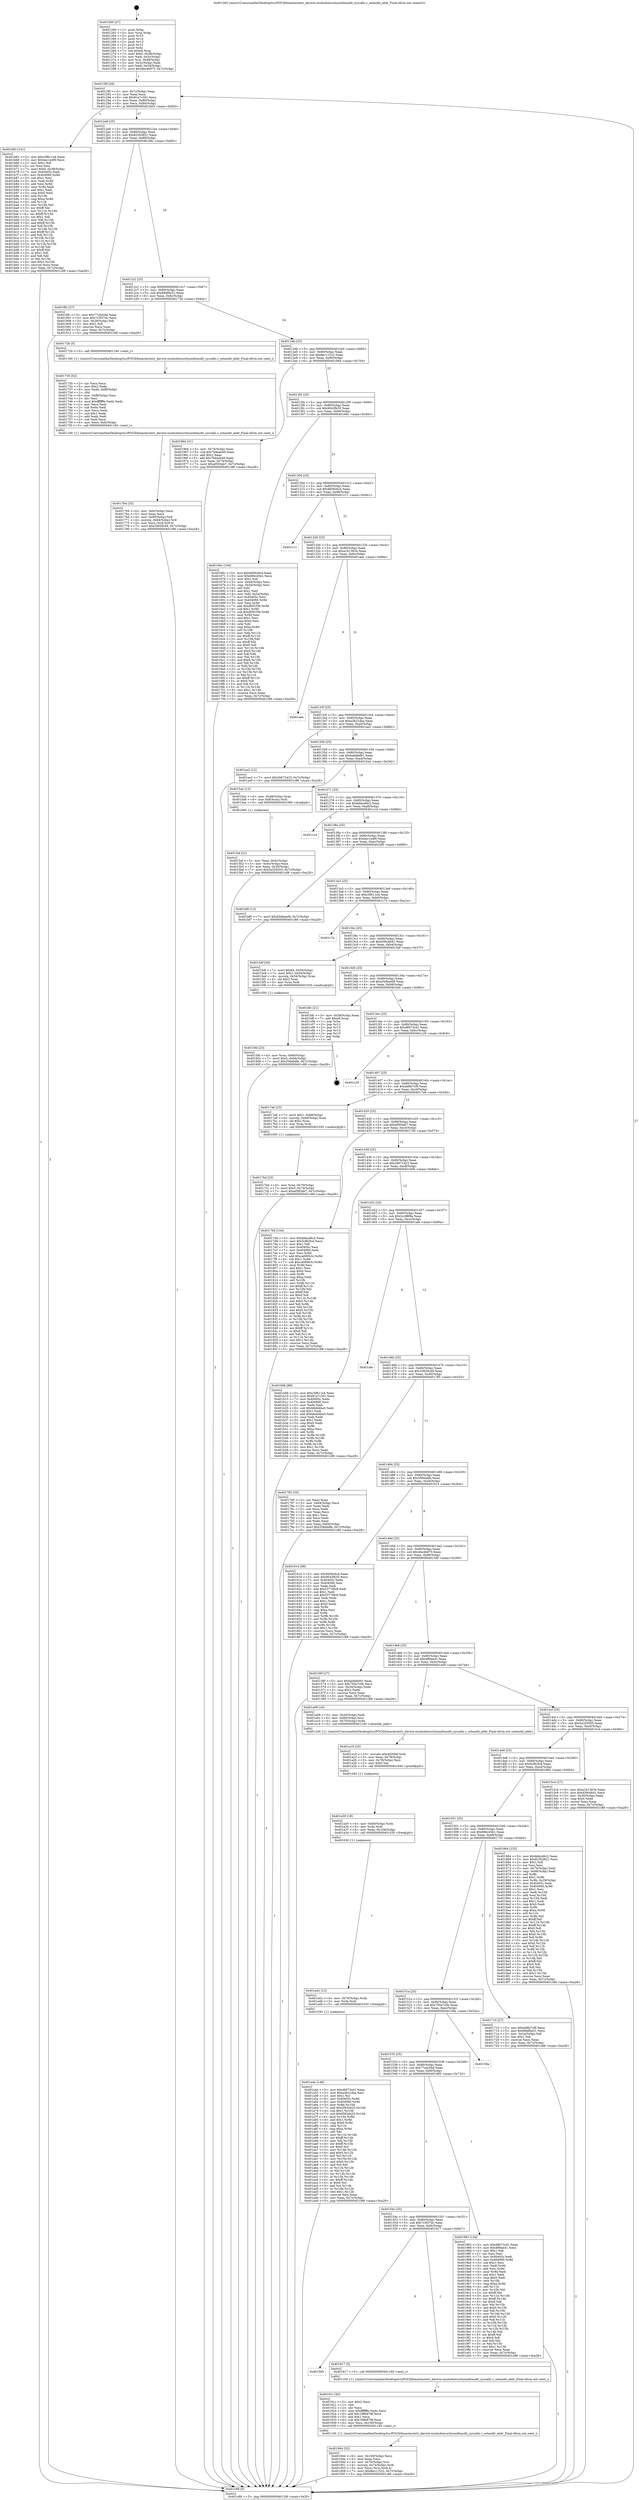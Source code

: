 digraph "0x401260" {
  label = "0x401260 (/mnt/c/Users/mathe/Desktop/tcc/POCII/binaries/extr_darwin-xnubsdsecurityauditaudit_syscalls.c_setaudit_addr_Final-ollvm.out::main(0))"
  labelloc = "t"
  node[shape=record]

  Entry [label="",width=0.3,height=0.3,shape=circle,fillcolor=black,style=filled]
  "0x40128f" [label="{
     0x40128f [26]\l
     | [instrs]\l
     &nbsp;&nbsp;0x40128f \<+3\>: mov -0x7c(%rbp),%eax\l
     &nbsp;&nbsp;0x401292 \<+2\>: mov %eax,%ecx\l
     &nbsp;&nbsp;0x401294 \<+6\>: sub $0x81a7c301,%ecx\l
     &nbsp;&nbsp;0x40129a \<+3\>: mov %eax,-0x80(%rbp)\l
     &nbsp;&nbsp;0x40129d \<+6\>: mov %ecx,-0x84(%rbp)\l
     &nbsp;&nbsp;0x4012a3 \<+6\>: je 0000000000401b63 \<main+0x903\>\l
  }"]
  "0x401b63" [label="{
     0x401b63 [141]\l
     | [instrs]\l
     &nbsp;&nbsp;0x401b63 \<+5\>: mov $0xc5f611e4,%eax\l
     &nbsp;&nbsp;0x401b68 \<+5\>: mov $0xbec1e4f0,%ecx\l
     &nbsp;&nbsp;0x401b6d \<+2\>: mov $0x1,%dl\l
     &nbsp;&nbsp;0x401b6f \<+2\>: xor %esi,%esi\l
     &nbsp;&nbsp;0x401b71 \<+7\>: movl $0x0,-0x38(%rbp)\l
     &nbsp;&nbsp;0x401b78 \<+7\>: mov 0x40405c,%edi\l
     &nbsp;&nbsp;0x401b7f \<+8\>: mov 0x404060,%r8d\l
     &nbsp;&nbsp;0x401b87 \<+3\>: sub $0x1,%esi\l
     &nbsp;&nbsp;0x401b8a \<+3\>: mov %edi,%r9d\l
     &nbsp;&nbsp;0x401b8d \<+3\>: add %esi,%r9d\l
     &nbsp;&nbsp;0x401b90 \<+4\>: imul %r9d,%edi\l
     &nbsp;&nbsp;0x401b94 \<+3\>: and $0x1,%edi\l
     &nbsp;&nbsp;0x401b97 \<+3\>: cmp $0x0,%edi\l
     &nbsp;&nbsp;0x401b9a \<+4\>: sete %r10b\l
     &nbsp;&nbsp;0x401b9e \<+4\>: cmp $0xa,%r8d\l
     &nbsp;&nbsp;0x401ba2 \<+4\>: setl %r11b\l
     &nbsp;&nbsp;0x401ba6 \<+3\>: mov %r10b,%bl\l
     &nbsp;&nbsp;0x401ba9 \<+3\>: xor $0xff,%bl\l
     &nbsp;&nbsp;0x401bac \<+3\>: mov %r11b,%r14b\l
     &nbsp;&nbsp;0x401baf \<+4\>: xor $0xff,%r14b\l
     &nbsp;&nbsp;0x401bb3 \<+3\>: xor $0x1,%dl\l
     &nbsp;&nbsp;0x401bb6 \<+3\>: mov %bl,%r15b\l
     &nbsp;&nbsp;0x401bb9 \<+4\>: and $0xff,%r15b\l
     &nbsp;&nbsp;0x401bbd \<+3\>: and %dl,%r10b\l
     &nbsp;&nbsp;0x401bc0 \<+3\>: mov %r14b,%r12b\l
     &nbsp;&nbsp;0x401bc3 \<+4\>: and $0xff,%r12b\l
     &nbsp;&nbsp;0x401bc7 \<+3\>: and %dl,%r11b\l
     &nbsp;&nbsp;0x401bca \<+3\>: or %r10b,%r15b\l
     &nbsp;&nbsp;0x401bcd \<+3\>: or %r11b,%r12b\l
     &nbsp;&nbsp;0x401bd0 \<+3\>: xor %r12b,%r15b\l
     &nbsp;&nbsp;0x401bd3 \<+3\>: or %r14b,%bl\l
     &nbsp;&nbsp;0x401bd6 \<+3\>: xor $0xff,%bl\l
     &nbsp;&nbsp;0x401bd9 \<+3\>: or $0x1,%dl\l
     &nbsp;&nbsp;0x401bdc \<+2\>: and %dl,%bl\l
     &nbsp;&nbsp;0x401bde \<+3\>: or %bl,%r15b\l
     &nbsp;&nbsp;0x401be1 \<+4\>: test $0x1,%r15b\l
     &nbsp;&nbsp;0x401be5 \<+3\>: cmovne %ecx,%eax\l
     &nbsp;&nbsp;0x401be8 \<+3\>: mov %eax,-0x7c(%rbp)\l
     &nbsp;&nbsp;0x401beb \<+5\>: jmp 0000000000401c88 \<main+0xa28\>\l
  }"]
  "0x4012a9" [label="{
     0x4012a9 [25]\l
     | [instrs]\l
     &nbsp;&nbsp;0x4012a9 \<+5\>: jmp 00000000004012ae \<main+0x4e\>\l
     &nbsp;&nbsp;0x4012ae \<+3\>: mov -0x80(%rbp),%eax\l
     &nbsp;&nbsp;0x4012b1 \<+5\>: sub $0x823b3821,%eax\l
     &nbsp;&nbsp;0x4012b6 \<+6\>: mov %eax,-0x88(%rbp)\l
     &nbsp;&nbsp;0x4012bc \<+6\>: je 00000000004018fc \<main+0x69c\>\l
  }"]
  Exit [label="",width=0.3,height=0.3,shape=circle,fillcolor=black,style=filled,peripheries=2]
  "0x4018fc" [label="{
     0x4018fc [27]\l
     | [instrs]\l
     &nbsp;&nbsp;0x4018fc \<+5\>: mov $0x77cdc04d,%eax\l
     &nbsp;&nbsp;0x401901 \<+5\>: mov $0x7c3f37dc,%ecx\l
     &nbsp;&nbsp;0x401906 \<+3\>: mov -0x29(%rbp),%dl\l
     &nbsp;&nbsp;0x401909 \<+3\>: test $0x1,%dl\l
     &nbsp;&nbsp;0x40190c \<+3\>: cmovne %ecx,%eax\l
     &nbsp;&nbsp;0x40190f \<+3\>: mov %eax,-0x7c(%rbp)\l
     &nbsp;&nbsp;0x401912 \<+5\>: jmp 0000000000401c88 \<main+0xa28\>\l
  }"]
  "0x4012c2" [label="{
     0x4012c2 [25]\l
     | [instrs]\l
     &nbsp;&nbsp;0x4012c2 \<+5\>: jmp 00000000004012c7 \<main+0x67\>\l
     &nbsp;&nbsp;0x4012c7 \<+3\>: mov -0x80(%rbp),%eax\l
     &nbsp;&nbsp;0x4012ca \<+5\>: sub $0x89df0a31,%eax\l
     &nbsp;&nbsp;0x4012cf \<+6\>: mov %eax,-0x8c(%rbp)\l
     &nbsp;&nbsp;0x4012d5 \<+6\>: je 000000000040172b \<main+0x4cb\>\l
  }"]
  "0x401a4e" [label="{
     0x401a4e [148]\l
     | [instrs]\l
     &nbsp;&nbsp;0x401a4e \<+5\>: mov $0xd8073cd1,%eax\l
     &nbsp;&nbsp;0x401a53 \<+5\>: mov $0xa3621dea,%esi\l
     &nbsp;&nbsp;0x401a58 \<+2\>: mov $0x1,%cl\l
     &nbsp;&nbsp;0x401a5a \<+8\>: mov 0x40405c,%r8d\l
     &nbsp;&nbsp;0x401a62 \<+8\>: mov 0x404060,%r9d\l
     &nbsp;&nbsp;0x401a6a \<+3\>: mov %r8d,%r10d\l
     &nbsp;&nbsp;0x401a6d \<+7\>: add $0xf393d425,%r10d\l
     &nbsp;&nbsp;0x401a74 \<+4\>: sub $0x1,%r10d\l
     &nbsp;&nbsp;0x401a78 \<+7\>: sub $0xf393d425,%r10d\l
     &nbsp;&nbsp;0x401a7f \<+4\>: imul %r10d,%r8d\l
     &nbsp;&nbsp;0x401a83 \<+4\>: and $0x1,%r8d\l
     &nbsp;&nbsp;0x401a87 \<+4\>: cmp $0x0,%r8d\l
     &nbsp;&nbsp;0x401a8b \<+4\>: sete %r11b\l
     &nbsp;&nbsp;0x401a8f \<+4\>: cmp $0xa,%r9d\l
     &nbsp;&nbsp;0x401a93 \<+3\>: setl %bl\l
     &nbsp;&nbsp;0x401a96 \<+3\>: mov %r11b,%r14b\l
     &nbsp;&nbsp;0x401a99 \<+4\>: xor $0xff,%r14b\l
     &nbsp;&nbsp;0x401a9d \<+3\>: mov %bl,%r15b\l
     &nbsp;&nbsp;0x401aa0 \<+4\>: xor $0xff,%r15b\l
     &nbsp;&nbsp;0x401aa4 \<+3\>: xor $0x0,%cl\l
     &nbsp;&nbsp;0x401aa7 \<+3\>: mov %r14b,%r12b\l
     &nbsp;&nbsp;0x401aaa \<+4\>: and $0x0,%r12b\l
     &nbsp;&nbsp;0x401aae \<+3\>: and %cl,%r11b\l
     &nbsp;&nbsp;0x401ab1 \<+3\>: mov %r15b,%r13b\l
     &nbsp;&nbsp;0x401ab4 \<+4\>: and $0x0,%r13b\l
     &nbsp;&nbsp;0x401ab8 \<+2\>: and %cl,%bl\l
     &nbsp;&nbsp;0x401aba \<+3\>: or %r11b,%r12b\l
     &nbsp;&nbsp;0x401abd \<+3\>: or %bl,%r13b\l
     &nbsp;&nbsp;0x401ac0 \<+3\>: xor %r13b,%r12b\l
     &nbsp;&nbsp;0x401ac3 \<+3\>: or %r15b,%r14b\l
     &nbsp;&nbsp;0x401ac6 \<+4\>: xor $0xff,%r14b\l
     &nbsp;&nbsp;0x401aca \<+3\>: or $0x0,%cl\l
     &nbsp;&nbsp;0x401acd \<+3\>: and %cl,%r14b\l
     &nbsp;&nbsp;0x401ad0 \<+3\>: or %r14b,%r12b\l
     &nbsp;&nbsp;0x401ad3 \<+4\>: test $0x1,%r12b\l
     &nbsp;&nbsp;0x401ad7 \<+3\>: cmovne %esi,%eax\l
     &nbsp;&nbsp;0x401ada \<+3\>: mov %eax,-0x7c(%rbp)\l
     &nbsp;&nbsp;0x401add \<+5\>: jmp 0000000000401c88 \<main+0xa28\>\l
  }"]
  "0x40172b" [label="{
     0x40172b [5]\l
     | [instrs]\l
     &nbsp;&nbsp;0x40172b \<+5\>: call 0000000000401160 \<next_i\>\l
     | [calls]\l
     &nbsp;&nbsp;0x401160 \{1\} (/mnt/c/Users/mathe/Desktop/tcc/POCII/binaries/extr_darwin-xnubsdsecurityauditaudit_syscalls.c_setaudit_addr_Final-ollvm.out::next_i)\l
  }"]
  "0x4012db" [label="{
     0x4012db [25]\l
     | [instrs]\l
     &nbsp;&nbsp;0x4012db \<+5\>: jmp 00000000004012e0 \<main+0x80\>\l
     &nbsp;&nbsp;0x4012e0 \<+3\>: mov -0x80(%rbp),%eax\l
     &nbsp;&nbsp;0x4012e3 \<+5\>: sub $0x8ec11522,%eax\l
     &nbsp;&nbsp;0x4012e8 \<+6\>: mov %eax,-0x90(%rbp)\l
     &nbsp;&nbsp;0x4012ee \<+6\>: je 0000000000401964 \<main+0x704\>\l
  }"]
  "0x401a42" [label="{
     0x401a42 [12]\l
     | [instrs]\l
     &nbsp;&nbsp;0x401a42 \<+4\>: mov -0x70(%rbp),%rdx\l
     &nbsp;&nbsp;0x401a46 \<+3\>: mov %rdx,%rdi\l
     &nbsp;&nbsp;0x401a49 \<+5\>: call 0000000000401030 \<free@plt\>\l
     | [calls]\l
     &nbsp;&nbsp;0x401030 \{1\} (unknown)\l
  }"]
  "0x401964" [label="{
     0x401964 [31]\l
     | [instrs]\l
     &nbsp;&nbsp;0x401964 \<+3\>: mov -0x74(%rbp),%eax\l
     &nbsp;&nbsp;0x401967 \<+5\>: sub $0x7b4eab49,%eax\l
     &nbsp;&nbsp;0x40196c \<+3\>: add $0x1,%eax\l
     &nbsp;&nbsp;0x40196f \<+5\>: add $0x7b4eab49,%eax\l
     &nbsp;&nbsp;0x401974 \<+3\>: mov %eax,-0x74(%rbp)\l
     &nbsp;&nbsp;0x401977 \<+7\>: movl $0xef593ab7,-0x7c(%rbp)\l
     &nbsp;&nbsp;0x40197e \<+5\>: jmp 0000000000401c88 \<main+0xa28\>\l
  }"]
  "0x4012f4" [label="{
     0x4012f4 [25]\l
     | [instrs]\l
     &nbsp;&nbsp;0x4012f4 \<+5\>: jmp 00000000004012f9 \<main+0x99\>\l
     &nbsp;&nbsp;0x4012f9 \<+3\>: mov -0x80(%rbp),%eax\l
     &nbsp;&nbsp;0x4012fc \<+5\>: sub $0x9043fb35,%eax\l
     &nbsp;&nbsp;0x401301 \<+6\>: mov %eax,-0x94(%rbp)\l
     &nbsp;&nbsp;0x401307 \<+6\>: je 000000000040166c \<main+0x40c\>\l
  }"]
  "0x401a30" [label="{
     0x401a30 [18]\l
     | [instrs]\l
     &nbsp;&nbsp;0x401a30 \<+4\>: mov -0x60(%rbp),%rdx\l
     &nbsp;&nbsp;0x401a34 \<+3\>: mov %rdx,%rdi\l
     &nbsp;&nbsp;0x401a37 \<+6\>: mov %eax,-0x104(%rbp)\l
     &nbsp;&nbsp;0x401a3d \<+5\>: call 0000000000401030 \<free@plt\>\l
     | [calls]\l
     &nbsp;&nbsp;0x401030 \{1\} (unknown)\l
  }"]
  "0x40166c" [label="{
     0x40166c [164]\l
     | [instrs]\l
     &nbsp;&nbsp;0x40166c \<+5\>: mov $0x9d56c6c4,%eax\l
     &nbsp;&nbsp;0x401671 \<+5\>: mov $0x666c45b1,%ecx\l
     &nbsp;&nbsp;0x401676 \<+2\>: mov $0x1,%dl\l
     &nbsp;&nbsp;0x401678 \<+3\>: mov -0x64(%rbp),%esi\l
     &nbsp;&nbsp;0x40167b \<+3\>: cmp -0x54(%rbp),%esi\l
     &nbsp;&nbsp;0x40167e \<+4\>: setl %dil\l
     &nbsp;&nbsp;0x401682 \<+4\>: and $0x1,%dil\l
     &nbsp;&nbsp;0x401686 \<+4\>: mov %dil,-0x2a(%rbp)\l
     &nbsp;&nbsp;0x40168a \<+7\>: mov 0x40405c,%esi\l
     &nbsp;&nbsp;0x401691 \<+8\>: mov 0x404060,%r8d\l
     &nbsp;&nbsp;0x401699 \<+3\>: mov %esi,%r9d\l
     &nbsp;&nbsp;0x40169c \<+7\>: add $0xdf3f1f3b,%r9d\l
     &nbsp;&nbsp;0x4016a3 \<+4\>: sub $0x1,%r9d\l
     &nbsp;&nbsp;0x4016a7 \<+7\>: sub $0xdf3f1f3b,%r9d\l
     &nbsp;&nbsp;0x4016ae \<+4\>: imul %r9d,%esi\l
     &nbsp;&nbsp;0x4016b2 \<+3\>: and $0x1,%esi\l
     &nbsp;&nbsp;0x4016b5 \<+3\>: cmp $0x0,%esi\l
     &nbsp;&nbsp;0x4016b8 \<+4\>: sete %dil\l
     &nbsp;&nbsp;0x4016bc \<+4\>: cmp $0xa,%r8d\l
     &nbsp;&nbsp;0x4016c0 \<+4\>: setl %r10b\l
     &nbsp;&nbsp;0x4016c4 \<+3\>: mov %dil,%r11b\l
     &nbsp;&nbsp;0x4016c7 \<+4\>: xor $0xff,%r11b\l
     &nbsp;&nbsp;0x4016cb \<+3\>: mov %r10b,%bl\l
     &nbsp;&nbsp;0x4016ce \<+3\>: xor $0xff,%bl\l
     &nbsp;&nbsp;0x4016d1 \<+3\>: xor $0x0,%dl\l
     &nbsp;&nbsp;0x4016d4 \<+3\>: mov %r11b,%r14b\l
     &nbsp;&nbsp;0x4016d7 \<+4\>: and $0x0,%r14b\l
     &nbsp;&nbsp;0x4016db \<+3\>: and %dl,%dil\l
     &nbsp;&nbsp;0x4016de \<+3\>: mov %bl,%r15b\l
     &nbsp;&nbsp;0x4016e1 \<+4\>: and $0x0,%r15b\l
     &nbsp;&nbsp;0x4016e5 \<+3\>: and %dl,%r10b\l
     &nbsp;&nbsp;0x4016e8 \<+3\>: or %dil,%r14b\l
     &nbsp;&nbsp;0x4016eb \<+3\>: or %r10b,%r15b\l
     &nbsp;&nbsp;0x4016ee \<+3\>: xor %r15b,%r14b\l
     &nbsp;&nbsp;0x4016f1 \<+3\>: or %bl,%r11b\l
     &nbsp;&nbsp;0x4016f4 \<+4\>: xor $0xff,%r11b\l
     &nbsp;&nbsp;0x4016f8 \<+3\>: or $0x0,%dl\l
     &nbsp;&nbsp;0x4016fb \<+3\>: and %dl,%r11b\l
     &nbsp;&nbsp;0x4016fe \<+3\>: or %r11b,%r14b\l
     &nbsp;&nbsp;0x401701 \<+4\>: test $0x1,%r14b\l
     &nbsp;&nbsp;0x401705 \<+3\>: cmovne %ecx,%eax\l
     &nbsp;&nbsp;0x401708 \<+3\>: mov %eax,-0x7c(%rbp)\l
     &nbsp;&nbsp;0x40170b \<+5\>: jmp 0000000000401c88 \<main+0xa28\>\l
  }"]
  "0x40130d" [label="{
     0x40130d [25]\l
     | [instrs]\l
     &nbsp;&nbsp;0x40130d \<+5\>: jmp 0000000000401312 \<main+0xb2\>\l
     &nbsp;&nbsp;0x401312 \<+3\>: mov -0x80(%rbp),%eax\l
     &nbsp;&nbsp;0x401315 \<+5\>: sub $0x9d56c6c4,%eax\l
     &nbsp;&nbsp;0x40131a \<+6\>: mov %eax,-0x98(%rbp)\l
     &nbsp;&nbsp;0x401320 \<+6\>: je 0000000000401c11 \<main+0x9b1\>\l
  }"]
  "0x401a19" [label="{
     0x401a19 [23]\l
     | [instrs]\l
     &nbsp;&nbsp;0x401a19 \<+10\>: movabs $0x4020b6,%rdi\l
     &nbsp;&nbsp;0x401a23 \<+3\>: mov %eax,-0x78(%rbp)\l
     &nbsp;&nbsp;0x401a26 \<+3\>: mov -0x78(%rbp),%esi\l
     &nbsp;&nbsp;0x401a29 \<+2\>: mov $0x0,%al\l
     &nbsp;&nbsp;0x401a2b \<+5\>: call 0000000000401040 \<printf@plt\>\l
     | [calls]\l
     &nbsp;&nbsp;0x401040 \{1\} (unknown)\l
  }"]
  "0x401c11" [label="{
     0x401c11\l
  }", style=dashed]
  "0x401326" [label="{
     0x401326 [25]\l
     | [instrs]\l
     &nbsp;&nbsp;0x401326 \<+5\>: jmp 000000000040132b \<main+0xcb\>\l
     &nbsp;&nbsp;0x40132b \<+3\>: mov -0x80(%rbp),%eax\l
     &nbsp;&nbsp;0x40132e \<+5\>: sub $0xa1b13634,%eax\l
     &nbsp;&nbsp;0x401333 \<+6\>: mov %eax,-0x9c(%rbp)\l
     &nbsp;&nbsp;0x401339 \<+6\>: je 0000000000401aee \<main+0x88e\>\l
  }"]
  "0x401944" [label="{
     0x401944 [32]\l
     | [instrs]\l
     &nbsp;&nbsp;0x401944 \<+6\>: mov -0x100(%rbp),%ecx\l
     &nbsp;&nbsp;0x40194a \<+3\>: imul %eax,%ecx\l
     &nbsp;&nbsp;0x40194d \<+4\>: mov -0x70(%rbp),%rsi\l
     &nbsp;&nbsp;0x401951 \<+4\>: movslq -0x74(%rbp),%rdi\l
     &nbsp;&nbsp;0x401955 \<+3\>: mov %ecx,(%rsi,%rdi,4)\l
     &nbsp;&nbsp;0x401958 \<+7\>: movl $0x8ec11522,-0x7c(%rbp)\l
     &nbsp;&nbsp;0x40195f \<+5\>: jmp 0000000000401c88 \<main+0xa28\>\l
  }"]
  "0x401aee" [label="{
     0x401aee\l
  }", style=dashed]
  "0x40133f" [label="{
     0x40133f [25]\l
     | [instrs]\l
     &nbsp;&nbsp;0x40133f \<+5\>: jmp 0000000000401344 \<main+0xe4\>\l
     &nbsp;&nbsp;0x401344 \<+3\>: mov -0x80(%rbp),%eax\l
     &nbsp;&nbsp;0x401347 \<+5\>: sub $0xa3621dea,%eax\l
     &nbsp;&nbsp;0x40134c \<+6\>: mov %eax,-0xa0(%rbp)\l
     &nbsp;&nbsp;0x401352 \<+6\>: je 0000000000401ae2 \<main+0x882\>\l
  }"]
  "0x40191c" [label="{
     0x40191c [40]\l
     | [instrs]\l
     &nbsp;&nbsp;0x40191c \<+5\>: mov $0x2,%ecx\l
     &nbsp;&nbsp;0x401921 \<+1\>: cltd\l
     &nbsp;&nbsp;0x401922 \<+2\>: idiv %ecx\l
     &nbsp;&nbsp;0x401924 \<+6\>: imul $0xfffffffe,%edx,%ecx\l
     &nbsp;&nbsp;0x40192a \<+6\>: add $0x198b878f,%ecx\l
     &nbsp;&nbsp;0x401930 \<+3\>: add $0x1,%ecx\l
     &nbsp;&nbsp;0x401933 \<+6\>: sub $0x198b878f,%ecx\l
     &nbsp;&nbsp;0x401939 \<+6\>: mov %ecx,-0x100(%rbp)\l
     &nbsp;&nbsp;0x40193f \<+5\>: call 0000000000401160 \<next_i\>\l
     | [calls]\l
     &nbsp;&nbsp;0x401160 \{1\} (/mnt/c/Users/mathe/Desktop/tcc/POCII/binaries/extr_darwin-xnubsdsecurityauditaudit_syscalls.c_setaudit_addr_Final-ollvm.out::next_i)\l
  }"]
  "0x401ae2" [label="{
     0x401ae2 [12]\l
     | [instrs]\l
     &nbsp;&nbsp;0x401ae2 \<+7\>: movl $0x26672423,-0x7c(%rbp)\l
     &nbsp;&nbsp;0x401ae9 \<+5\>: jmp 0000000000401c88 \<main+0xa28\>\l
  }"]
  "0x401358" [label="{
     0x401358 [25]\l
     | [instrs]\l
     &nbsp;&nbsp;0x401358 \<+5\>: jmp 000000000040135d \<main+0xfd\>\l
     &nbsp;&nbsp;0x40135d \<+3\>: mov -0x80(%rbp),%eax\l
     &nbsp;&nbsp;0x401360 \<+5\>: sub $0xba9a6d91,%eax\l
     &nbsp;&nbsp;0x401365 \<+6\>: mov %eax,-0xa4(%rbp)\l
     &nbsp;&nbsp;0x40136b \<+6\>: je 00000000004015a2 \<main+0x342\>\l
  }"]
  "0x401565" [label="{
     0x401565\l
  }", style=dashed]
  "0x4015a2" [label="{
     0x4015a2 [13]\l
     | [instrs]\l
     &nbsp;&nbsp;0x4015a2 \<+4\>: mov -0x48(%rbp),%rax\l
     &nbsp;&nbsp;0x4015a6 \<+4\>: mov 0x8(%rax),%rdi\l
     &nbsp;&nbsp;0x4015aa \<+5\>: call 0000000000401060 \<atoi@plt\>\l
     | [calls]\l
     &nbsp;&nbsp;0x401060 \{1\} (unknown)\l
  }"]
  "0x401371" [label="{
     0x401371 [25]\l
     | [instrs]\l
     &nbsp;&nbsp;0x401371 \<+5\>: jmp 0000000000401376 \<main+0x116\>\l
     &nbsp;&nbsp;0x401376 \<+3\>: mov -0x80(%rbp),%eax\l
     &nbsp;&nbsp;0x401379 \<+5\>: sub $0xbbbcd6c2,%eax\l
     &nbsp;&nbsp;0x40137e \<+6\>: mov %eax,-0xa8(%rbp)\l
     &nbsp;&nbsp;0x401384 \<+6\>: je 0000000000401c1d \<main+0x9bd\>\l
  }"]
  "0x401917" [label="{
     0x401917 [5]\l
     | [instrs]\l
     &nbsp;&nbsp;0x401917 \<+5\>: call 0000000000401160 \<next_i\>\l
     | [calls]\l
     &nbsp;&nbsp;0x401160 \{1\} (/mnt/c/Users/mathe/Desktop/tcc/POCII/binaries/extr_darwin-xnubsdsecurityauditaudit_syscalls.c_setaudit_addr_Final-ollvm.out::next_i)\l
  }"]
  "0x401c1d" [label="{
     0x401c1d\l
  }", style=dashed]
  "0x40138a" [label="{
     0x40138a [25]\l
     | [instrs]\l
     &nbsp;&nbsp;0x40138a \<+5\>: jmp 000000000040138f \<main+0x12f\>\l
     &nbsp;&nbsp;0x40138f \<+3\>: mov -0x80(%rbp),%eax\l
     &nbsp;&nbsp;0x401392 \<+5\>: sub $0xbec1e4f0,%eax\l
     &nbsp;&nbsp;0x401397 \<+6\>: mov %eax,-0xac(%rbp)\l
     &nbsp;&nbsp;0x40139d \<+6\>: je 0000000000401bf0 \<main+0x990\>\l
  }"]
  "0x40154c" [label="{
     0x40154c [25]\l
     | [instrs]\l
     &nbsp;&nbsp;0x40154c \<+5\>: jmp 0000000000401551 \<main+0x2f1\>\l
     &nbsp;&nbsp;0x401551 \<+3\>: mov -0x80(%rbp),%eax\l
     &nbsp;&nbsp;0x401554 \<+5\>: sub $0x7c3f37dc,%eax\l
     &nbsp;&nbsp;0x401559 \<+6\>: mov %eax,-0xf4(%rbp)\l
     &nbsp;&nbsp;0x40155f \<+6\>: je 0000000000401917 \<main+0x6b7\>\l
  }"]
  "0x401bf0" [label="{
     0x401bf0 [12]\l
     | [instrs]\l
     &nbsp;&nbsp;0x401bf0 \<+7\>: movl $0xd3dbaed9,-0x7c(%rbp)\l
     &nbsp;&nbsp;0x401bf7 \<+5\>: jmp 0000000000401c88 \<main+0xa28\>\l
  }"]
  "0x4013a3" [label="{
     0x4013a3 [25]\l
     | [instrs]\l
     &nbsp;&nbsp;0x4013a3 \<+5\>: jmp 00000000004013a8 \<main+0x148\>\l
     &nbsp;&nbsp;0x4013a8 \<+3\>: mov -0x80(%rbp),%eax\l
     &nbsp;&nbsp;0x4013ab \<+5\>: sub $0xc5f611e4,%eax\l
     &nbsp;&nbsp;0x4013b0 \<+6\>: mov %eax,-0xb0(%rbp)\l
     &nbsp;&nbsp;0x4013b6 \<+6\>: je 0000000000401c7a \<main+0xa1a\>\l
  }"]
  "0x401983" [label="{
     0x401983 [134]\l
     | [instrs]\l
     &nbsp;&nbsp;0x401983 \<+5\>: mov $0xd8073cd1,%eax\l
     &nbsp;&nbsp;0x401988 \<+5\>: mov $0x4f6fae41,%ecx\l
     &nbsp;&nbsp;0x40198d \<+2\>: mov $0x1,%dl\l
     &nbsp;&nbsp;0x40198f \<+2\>: xor %esi,%esi\l
     &nbsp;&nbsp;0x401991 \<+7\>: mov 0x40405c,%edi\l
     &nbsp;&nbsp;0x401998 \<+8\>: mov 0x404060,%r8d\l
     &nbsp;&nbsp;0x4019a0 \<+3\>: sub $0x1,%esi\l
     &nbsp;&nbsp;0x4019a3 \<+3\>: mov %edi,%r9d\l
     &nbsp;&nbsp;0x4019a6 \<+3\>: add %esi,%r9d\l
     &nbsp;&nbsp;0x4019a9 \<+4\>: imul %r9d,%edi\l
     &nbsp;&nbsp;0x4019ad \<+3\>: and $0x1,%edi\l
     &nbsp;&nbsp;0x4019b0 \<+3\>: cmp $0x0,%edi\l
     &nbsp;&nbsp;0x4019b3 \<+4\>: sete %r10b\l
     &nbsp;&nbsp;0x4019b7 \<+4\>: cmp $0xa,%r8d\l
     &nbsp;&nbsp;0x4019bb \<+4\>: setl %r11b\l
     &nbsp;&nbsp;0x4019bf \<+3\>: mov %r10b,%bl\l
     &nbsp;&nbsp;0x4019c2 \<+3\>: xor $0xff,%bl\l
     &nbsp;&nbsp;0x4019c5 \<+3\>: mov %r11b,%r14b\l
     &nbsp;&nbsp;0x4019c8 \<+4\>: xor $0xff,%r14b\l
     &nbsp;&nbsp;0x4019cc \<+3\>: xor $0x0,%dl\l
     &nbsp;&nbsp;0x4019cf \<+3\>: mov %bl,%r15b\l
     &nbsp;&nbsp;0x4019d2 \<+4\>: and $0x0,%r15b\l
     &nbsp;&nbsp;0x4019d6 \<+3\>: and %dl,%r10b\l
     &nbsp;&nbsp;0x4019d9 \<+3\>: mov %r14b,%r12b\l
     &nbsp;&nbsp;0x4019dc \<+4\>: and $0x0,%r12b\l
     &nbsp;&nbsp;0x4019e0 \<+3\>: and %dl,%r11b\l
     &nbsp;&nbsp;0x4019e3 \<+3\>: or %r10b,%r15b\l
     &nbsp;&nbsp;0x4019e6 \<+3\>: or %r11b,%r12b\l
     &nbsp;&nbsp;0x4019e9 \<+3\>: xor %r12b,%r15b\l
     &nbsp;&nbsp;0x4019ec \<+3\>: or %r14b,%bl\l
     &nbsp;&nbsp;0x4019ef \<+3\>: xor $0xff,%bl\l
     &nbsp;&nbsp;0x4019f2 \<+3\>: or $0x0,%dl\l
     &nbsp;&nbsp;0x4019f5 \<+2\>: and %dl,%bl\l
     &nbsp;&nbsp;0x4019f7 \<+3\>: or %bl,%r15b\l
     &nbsp;&nbsp;0x4019fa \<+4\>: test $0x1,%r15b\l
     &nbsp;&nbsp;0x4019fe \<+3\>: cmovne %ecx,%eax\l
     &nbsp;&nbsp;0x401a01 \<+3\>: mov %eax,-0x7c(%rbp)\l
     &nbsp;&nbsp;0x401a04 \<+5\>: jmp 0000000000401c88 \<main+0xa28\>\l
  }"]
  "0x401c7a" [label="{
     0x401c7a\l
  }", style=dashed]
  "0x4013bc" [label="{
     0x4013bc [25]\l
     | [instrs]\l
     &nbsp;&nbsp;0x4013bc \<+5\>: jmp 00000000004013c1 \<main+0x161\>\l
     &nbsp;&nbsp;0x4013c1 \<+3\>: mov -0x80(%rbp),%eax\l
     &nbsp;&nbsp;0x4013c4 \<+5\>: sub $0xd39cbb41,%eax\l
     &nbsp;&nbsp;0x4013c9 \<+6\>: mov %eax,-0xb4(%rbp)\l
     &nbsp;&nbsp;0x4013cf \<+6\>: je 00000000004015df \<main+0x37f\>\l
  }"]
  "0x401533" [label="{
     0x401533 [25]\l
     | [instrs]\l
     &nbsp;&nbsp;0x401533 \<+5\>: jmp 0000000000401538 \<main+0x2d8\>\l
     &nbsp;&nbsp;0x401538 \<+3\>: mov -0x80(%rbp),%eax\l
     &nbsp;&nbsp;0x40153b \<+5\>: sub $0x77cdc04d,%eax\l
     &nbsp;&nbsp;0x401540 \<+6\>: mov %eax,-0xf0(%rbp)\l
     &nbsp;&nbsp;0x401546 \<+6\>: je 0000000000401983 \<main+0x723\>\l
  }"]
  "0x4015df" [label="{
     0x4015df [30]\l
     | [instrs]\l
     &nbsp;&nbsp;0x4015df \<+7\>: movl $0x64,-0x50(%rbp)\l
     &nbsp;&nbsp;0x4015e6 \<+7\>: movl $0x1,-0x54(%rbp)\l
     &nbsp;&nbsp;0x4015ed \<+4\>: movslq -0x54(%rbp),%rax\l
     &nbsp;&nbsp;0x4015f1 \<+4\>: shl $0x2,%rax\l
     &nbsp;&nbsp;0x4015f5 \<+3\>: mov %rax,%rdi\l
     &nbsp;&nbsp;0x4015f8 \<+5\>: call 0000000000401050 \<malloc@plt\>\l
     | [calls]\l
     &nbsp;&nbsp;0x401050 \{1\} (unknown)\l
  }"]
  "0x4013d5" [label="{
     0x4013d5 [25]\l
     | [instrs]\l
     &nbsp;&nbsp;0x4013d5 \<+5\>: jmp 00000000004013da \<main+0x17a\>\l
     &nbsp;&nbsp;0x4013da \<+3\>: mov -0x80(%rbp),%eax\l
     &nbsp;&nbsp;0x4013dd \<+5\>: sub $0xd3dbaed9,%eax\l
     &nbsp;&nbsp;0x4013e2 \<+6\>: mov %eax,-0xb8(%rbp)\l
     &nbsp;&nbsp;0x4013e8 \<+6\>: je 0000000000401bfc \<main+0x99c\>\l
  }"]
  "0x40158a" [label="{
     0x40158a\l
  }", style=dashed]
  "0x401bfc" [label="{
     0x401bfc [21]\l
     | [instrs]\l
     &nbsp;&nbsp;0x401bfc \<+3\>: mov -0x38(%rbp),%eax\l
     &nbsp;&nbsp;0x401bff \<+7\>: add $0xe8,%rsp\l
     &nbsp;&nbsp;0x401c06 \<+1\>: pop %rbx\l
     &nbsp;&nbsp;0x401c07 \<+2\>: pop %r12\l
     &nbsp;&nbsp;0x401c09 \<+2\>: pop %r13\l
     &nbsp;&nbsp;0x401c0b \<+2\>: pop %r14\l
     &nbsp;&nbsp;0x401c0d \<+2\>: pop %r15\l
     &nbsp;&nbsp;0x401c0f \<+1\>: pop %rbp\l
     &nbsp;&nbsp;0x401c10 \<+1\>: ret\l
  }"]
  "0x4013ee" [label="{
     0x4013ee [25]\l
     | [instrs]\l
     &nbsp;&nbsp;0x4013ee \<+5\>: jmp 00000000004013f3 \<main+0x193\>\l
     &nbsp;&nbsp;0x4013f3 \<+3\>: mov -0x80(%rbp),%eax\l
     &nbsp;&nbsp;0x4013f6 \<+5\>: sub $0xd8073cd1,%eax\l
     &nbsp;&nbsp;0x4013fb \<+6\>: mov %eax,-0xbc(%rbp)\l
     &nbsp;&nbsp;0x401401 \<+6\>: je 0000000000401c29 \<main+0x9c9\>\l
  }"]
  "0x4017bd" [label="{
     0x4017bd [23]\l
     | [instrs]\l
     &nbsp;&nbsp;0x4017bd \<+4\>: mov %rax,-0x70(%rbp)\l
     &nbsp;&nbsp;0x4017c1 \<+7\>: movl $0x0,-0x74(%rbp)\l
     &nbsp;&nbsp;0x4017c8 \<+7\>: movl $0xef593ab7,-0x7c(%rbp)\l
     &nbsp;&nbsp;0x4017cf \<+5\>: jmp 0000000000401c88 \<main+0xa28\>\l
  }"]
  "0x401c29" [label="{
     0x401c29\l
  }", style=dashed]
  "0x401407" [label="{
     0x401407 [25]\l
     | [instrs]\l
     &nbsp;&nbsp;0x401407 \<+5\>: jmp 000000000040140c \<main+0x1ac\>\l
     &nbsp;&nbsp;0x40140c \<+3\>: mov -0x80(%rbp),%eax\l
     &nbsp;&nbsp;0x40140f \<+5\>: sub $0xdd8b7cf9,%eax\l
     &nbsp;&nbsp;0x401414 \<+6\>: mov %eax,-0xc0(%rbp)\l
     &nbsp;&nbsp;0x40141a \<+6\>: je 00000000004017a6 \<main+0x546\>\l
  }"]
  "0x401764" [label="{
     0x401764 [33]\l
     | [instrs]\l
     &nbsp;&nbsp;0x401764 \<+6\>: mov -0xfc(%rbp),%ecx\l
     &nbsp;&nbsp;0x40176a \<+3\>: imul %eax,%ecx\l
     &nbsp;&nbsp;0x40176d \<+4\>: mov -0x60(%rbp),%r8\l
     &nbsp;&nbsp;0x401771 \<+4\>: movslq -0x64(%rbp),%r9\l
     &nbsp;&nbsp;0x401775 \<+4\>: mov %ecx,(%r8,%r9,4)\l
     &nbsp;&nbsp;0x401779 \<+7\>: movl $0x33839c49,-0x7c(%rbp)\l
     &nbsp;&nbsp;0x401780 \<+5\>: jmp 0000000000401c88 \<main+0xa28\>\l
  }"]
  "0x4017a6" [label="{
     0x4017a6 [23]\l
     | [instrs]\l
     &nbsp;&nbsp;0x4017a6 \<+7\>: movl $0x1,-0x68(%rbp)\l
     &nbsp;&nbsp;0x4017ad \<+4\>: movslq -0x68(%rbp),%rax\l
     &nbsp;&nbsp;0x4017b1 \<+4\>: shl $0x2,%rax\l
     &nbsp;&nbsp;0x4017b5 \<+3\>: mov %rax,%rdi\l
     &nbsp;&nbsp;0x4017b8 \<+5\>: call 0000000000401050 \<malloc@plt\>\l
     | [calls]\l
     &nbsp;&nbsp;0x401050 \{1\} (unknown)\l
  }"]
  "0x401420" [label="{
     0x401420 [25]\l
     | [instrs]\l
     &nbsp;&nbsp;0x401420 \<+5\>: jmp 0000000000401425 \<main+0x1c5\>\l
     &nbsp;&nbsp;0x401425 \<+3\>: mov -0x80(%rbp),%eax\l
     &nbsp;&nbsp;0x401428 \<+5\>: sub $0xef593ab7,%eax\l
     &nbsp;&nbsp;0x40142d \<+6\>: mov %eax,-0xc4(%rbp)\l
     &nbsp;&nbsp;0x401433 \<+6\>: je 00000000004017d4 \<main+0x574\>\l
  }"]
  "0x401730" [label="{
     0x401730 [52]\l
     | [instrs]\l
     &nbsp;&nbsp;0x401730 \<+2\>: xor %ecx,%ecx\l
     &nbsp;&nbsp;0x401732 \<+5\>: mov $0x2,%edx\l
     &nbsp;&nbsp;0x401737 \<+6\>: mov %edx,-0xf8(%rbp)\l
     &nbsp;&nbsp;0x40173d \<+1\>: cltd\l
     &nbsp;&nbsp;0x40173e \<+6\>: mov -0xf8(%rbp),%esi\l
     &nbsp;&nbsp;0x401744 \<+2\>: idiv %esi\l
     &nbsp;&nbsp;0x401746 \<+6\>: imul $0xfffffffe,%edx,%edx\l
     &nbsp;&nbsp;0x40174c \<+2\>: mov %ecx,%edi\l
     &nbsp;&nbsp;0x40174e \<+2\>: sub %edx,%edi\l
     &nbsp;&nbsp;0x401750 \<+2\>: mov %ecx,%edx\l
     &nbsp;&nbsp;0x401752 \<+3\>: sub $0x1,%edx\l
     &nbsp;&nbsp;0x401755 \<+2\>: add %edx,%edi\l
     &nbsp;&nbsp;0x401757 \<+2\>: sub %edi,%ecx\l
     &nbsp;&nbsp;0x401759 \<+6\>: mov %ecx,-0xfc(%rbp)\l
     &nbsp;&nbsp;0x40175f \<+5\>: call 0000000000401160 \<next_i\>\l
     | [calls]\l
     &nbsp;&nbsp;0x401160 \{1\} (/mnt/c/Users/mathe/Desktop/tcc/POCII/binaries/extr_darwin-xnubsdsecurityauditaudit_syscalls.c_setaudit_addr_Final-ollvm.out::next_i)\l
  }"]
  "0x4017d4" [label="{
     0x4017d4 [144]\l
     | [instrs]\l
     &nbsp;&nbsp;0x4017d4 \<+5\>: mov $0xbbbcd6c2,%eax\l
     &nbsp;&nbsp;0x4017d9 \<+5\>: mov $0x5cf62fcd,%ecx\l
     &nbsp;&nbsp;0x4017de \<+2\>: mov $0x1,%dl\l
     &nbsp;&nbsp;0x4017e0 \<+7\>: mov 0x40405c,%esi\l
     &nbsp;&nbsp;0x4017e7 \<+7\>: mov 0x404060,%edi\l
     &nbsp;&nbsp;0x4017ee \<+3\>: mov %esi,%r8d\l
     &nbsp;&nbsp;0x4017f1 \<+7\>: add $0xca080b3c,%r8d\l
     &nbsp;&nbsp;0x4017f8 \<+4\>: sub $0x1,%r8d\l
     &nbsp;&nbsp;0x4017fc \<+7\>: sub $0xca080b3c,%r8d\l
     &nbsp;&nbsp;0x401803 \<+4\>: imul %r8d,%esi\l
     &nbsp;&nbsp;0x401807 \<+3\>: and $0x1,%esi\l
     &nbsp;&nbsp;0x40180a \<+3\>: cmp $0x0,%esi\l
     &nbsp;&nbsp;0x40180d \<+4\>: sete %r9b\l
     &nbsp;&nbsp;0x401811 \<+3\>: cmp $0xa,%edi\l
     &nbsp;&nbsp;0x401814 \<+4\>: setl %r10b\l
     &nbsp;&nbsp;0x401818 \<+3\>: mov %r9b,%r11b\l
     &nbsp;&nbsp;0x40181b \<+4\>: xor $0xff,%r11b\l
     &nbsp;&nbsp;0x40181f \<+3\>: mov %r10b,%bl\l
     &nbsp;&nbsp;0x401822 \<+3\>: xor $0xff,%bl\l
     &nbsp;&nbsp;0x401825 \<+3\>: xor $0x0,%dl\l
     &nbsp;&nbsp;0x401828 \<+3\>: mov %r11b,%r14b\l
     &nbsp;&nbsp;0x40182b \<+4\>: and $0x0,%r14b\l
     &nbsp;&nbsp;0x40182f \<+3\>: and %dl,%r9b\l
     &nbsp;&nbsp;0x401832 \<+3\>: mov %bl,%r15b\l
     &nbsp;&nbsp;0x401835 \<+4\>: and $0x0,%r15b\l
     &nbsp;&nbsp;0x401839 \<+3\>: and %dl,%r10b\l
     &nbsp;&nbsp;0x40183c \<+3\>: or %r9b,%r14b\l
     &nbsp;&nbsp;0x40183f \<+3\>: or %r10b,%r15b\l
     &nbsp;&nbsp;0x401842 \<+3\>: xor %r15b,%r14b\l
     &nbsp;&nbsp;0x401845 \<+3\>: or %bl,%r11b\l
     &nbsp;&nbsp;0x401848 \<+4\>: xor $0xff,%r11b\l
     &nbsp;&nbsp;0x40184c \<+3\>: or $0x0,%dl\l
     &nbsp;&nbsp;0x40184f \<+3\>: and %dl,%r11b\l
     &nbsp;&nbsp;0x401852 \<+3\>: or %r11b,%r14b\l
     &nbsp;&nbsp;0x401855 \<+4\>: test $0x1,%r14b\l
     &nbsp;&nbsp;0x401859 \<+3\>: cmovne %ecx,%eax\l
     &nbsp;&nbsp;0x40185c \<+3\>: mov %eax,-0x7c(%rbp)\l
     &nbsp;&nbsp;0x40185f \<+5\>: jmp 0000000000401c88 \<main+0xa28\>\l
  }"]
  "0x401439" [label="{
     0x401439 [25]\l
     | [instrs]\l
     &nbsp;&nbsp;0x401439 \<+5\>: jmp 000000000040143e \<main+0x1de\>\l
     &nbsp;&nbsp;0x40143e \<+3\>: mov -0x80(%rbp),%eax\l
     &nbsp;&nbsp;0x401441 \<+5\>: sub $0x26672423,%eax\l
     &nbsp;&nbsp;0x401446 \<+6\>: mov %eax,-0xc8(%rbp)\l
     &nbsp;&nbsp;0x40144c \<+6\>: je 0000000000401b0b \<main+0x8ab\>\l
  }"]
  "0x40151a" [label="{
     0x40151a [25]\l
     | [instrs]\l
     &nbsp;&nbsp;0x40151a \<+5\>: jmp 000000000040151f \<main+0x2bf\>\l
     &nbsp;&nbsp;0x40151f \<+3\>: mov -0x80(%rbp),%eax\l
     &nbsp;&nbsp;0x401522 \<+5\>: sub $0x750a7c0b,%eax\l
     &nbsp;&nbsp;0x401527 \<+6\>: mov %eax,-0xec(%rbp)\l
     &nbsp;&nbsp;0x40152d \<+6\>: je 000000000040158a \<main+0x32a\>\l
  }"]
  "0x401b0b" [label="{
     0x401b0b [88]\l
     | [instrs]\l
     &nbsp;&nbsp;0x401b0b \<+5\>: mov $0xc5f611e4,%eax\l
     &nbsp;&nbsp;0x401b10 \<+5\>: mov $0x81a7c301,%ecx\l
     &nbsp;&nbsp;0x401b15 \<+7\>: mov 0x40405c,%edx\l
     &nbsp;&nbsp;0x401b1c \<+7\>: mov 0x404060,%esi\l
     &nbsp;&nbsp;0x401b23 \<+2\>: mov %edx,%edi\l
     &nbsp;&nbsp;0x401b25 \<+6\>: sub $0xb6dd4ba5,%edi\l
     &nbsp;&nbsp;0x401b2b \<+3\>: sub $0x1,%edi\l
     &nbsp;&nbsp;0x401b2e \<+6\>: add $0xb6dd4ba5,%edi\l
     &nbsp;&nbsp;0x401b34 \<+3\>: imul %edi,%edx\l
     &nbsp;&nbsp;0x401b37 \<+3\>: and $0x1,%edx\l
     &nbsp;&nbsp;0x401b3a \<+3\>: cmp $0x0,%edx\l
     &nbsp;&nbsp;0x401b3d \<+4\>: sete %r8b\l
     &nbsp;&nbsp;0x401b41 \<+3\>: cmp $0xa,%esi\l
     &nbsp;&nbsp;0x401b44 \<+4\>: setl %r9b\l
     &nbsp;&nbsp;0x401b48 \<+3\>: mov %r8b,%r10b\l
     &nbsp;&nbsp;0x401b4b \<+3\>: and %r9b,%r10b\l
     &nbsp;&nbsp;0x401b4e \<+3\>: xor %r9b,%r8b\l
     &nbsp;&nbsp;0x401b51 \<+3\>: or %r8b,%r10b\l
     &nbsp;&nbsp;0x401b54 \<+4\>: test $0x1,%r10b\l
     &nbsp;&nbsp;0x401b58 \<+3\>: cmovne %ecx,%eax\l
     &nbsp;&nbsp;0x401b5b \<+3\>: mov %eax,-0x7c(%rbp)\l
     &nbsp;&nbsp;0x401b5e \<+5\>: jmp 0000000000401c88 \<main+0xa28\>\l
  }"]
  "0x401452" [label="{
     0x401452 [25]\l
     | [instrs]\l
     &nbsp;&nbsp;0x401452 \<+5\>: jmp 0000000000401457 \<main+0x1f7\>\l
     &nbsp;&nbsp;0x401457 \<+3\>: mov -0x80(%rbp),%eax\l
     &nbsp;&nbsp;0x40145a \<+5\>: sub $0x2cc98f9a,%eax\l
     &nbsp;&nbsp;0x40145f \<+6\>: mov %eax,-0xcc(%rbp)\l
     &nbsp;&nbsp;0x401465 \<+6\>: je 0000000000401afa \<main+0x89a\>\l
  }"]
  "0x401710" [label="{
     0x401710 [27]\l
     | [instrs]\l
     &nbsp;&nbsp;0x401710 \<+5\>: mov $0xdd8b7cf9,%eax\l
     &nbsp;&nbsp;0x401715 \<+5\>: mov $0x89df0a31,%ecx\l
     &nbsp;&nbsp;0x40171a \<+3\>: mov -0x2a(%rbp),%dl\l
     &nbsp;&nbsp;0x40171d \<+3\>: test $0x1,%dl\l
     &nbsp;&nbsp;0x401720 \<+3\>: cmovne %ecx,%eax\l
     &nbsp;&nbsp;0x401723 \<+3\>: mov %eax,-0x7c(%rbp)\l
     &nbsp;&nbsp;0x401726 \<+5\>: jmp 0000000000401c88 \<main+0xa28\>\l
  }"]
  "0x401afa" [label="{
     0x401afa\l
  }", style=dashed]
  "0x40146b" [label="{
     0x40146b [25]\l
     | [instrs]\l
     &nbsp;&nbsp;0x40146b \<+5\>: jmp 0000000000401470 \<main+0x210\>\l
     &nbsp;&nbsp;0x401470 \<+3\>: mov -0x80(%rbp),%eax\l
     &nbsp;&nbsp;0x401473 \<+5\>: sub $0x33839c49,%eax\l
     &nbsp;&nbsp;0x401478 \<+6\>: mov %eax,-0xd0(%rbp)\l
     &nbsp;&nbsp;0x40147e \<+6\>: je 0000000000401785 \<main+0x525\>\l
  }"]
  "0x401501" [label="{
     0x401501 [25]\l
     | [instrs]\l
     &nbsp;&nbsp;0x401501 \<+5\>: jmp 0000000000401506 \<main+0x2a6\>\l
     &nbsp;&nbsp;0x401506 \<+3\>: mov -0x80(%rbp),%eax\l
     &nbsp;&nbsp;0x401509 \<+5\>: sub $0x666c45b1,%eax\l
     &nbsp;&nbsp;0x40150e \<+6\>: mov %eax,-0xe8(%rbp)\l
     &nbsp;&nbsp;0x401514 \<+6\>: je 0000000000401710 \<main+0x4b0\>\l
  }"]
  "0x401785" [label="{
     0x401785 [33]\l
     | [instrs]\l
     &nbsp;&nbsp;0x401785 \<+2\>: xor %eax,%eax\l
     &nbsp;&nbsp;0x401787 \<+3\>: mov -0x64(%rbp),%ecx\l
     &nbsp;&nbsp;0x40178a \<+2\>: mov %eax,%edx\l
     &nbsp;&nbsp;0x40178c \<+2\>: sub %ecx,%edx\l
     &nbsp;&nbsp;0x40178e \<+2\>: mov %eax,%ecx\l
     &nbsp;&nbsp;0x401790 \<+3\>: sub $0x1,%ecx\l
     &nbsp;&nbsp;0x401793 \<+2\>: add %ecx,%edx\l
     &nbsp;&nbsp;0x401795 \<+2\>: sub %edx,%eax\l
     &nbsp;&nbsp;0x401797 \<+3\>: mov %eax,-0x64(%rbp)\l
     &nbsp;&nbsp;0x40179a \<+7\>: movl $0x356ebdfe,-0x7c(%rbp)\l
     &nbsp;&nbsp;0x4017a1 \<+5\>: jmp 0000000000401c88 \<main+0xa28\>\l
  }"]
  "0x401484" [label="{
     0x401484 [25]\l
     | [instrs]\l
     &nbsp;&nbsp;0x401484 \<+5\>: jmp 0000000000401489 \<main+0x229\>\l
     &nbsp;&nbsp;0x401489 \<+3\>: mov -0x80(%rbp),%eax\l
     &nbsp;&nbsp;0x40148c \<+5\>: sub $0x356ebdfe,%eax\l
     &nbsp;&nbsp;0x401491 \<+6\>: mov %eax,-0xd4(%rbp)\l
     &nbsp;&nbsp;0x401497 \<+6\>: je 0000000000401614 \<main+0x3b4\>\l
  }"]
  "0x401864" [label="{
     0x401864 [152]\l
     | [instrs]\l
     &nbsp;&nbsp;0x401864 \<+5\>: mov $0xbbbcd6c2,%eax\l
     &nbsp;&nbsp;0x401869 \<+5\>: mov $0x823b3821,%ecx\l
     &nbsp;&nbsp;0x40186e \<+2\>: mov $0x1,%dl\l
     &nbsp;&nbsp;0x401870 \<+2\>: xor %esi,%esi\l
     &nbsp;&nbsp;0x401872 \<+3\>: mov -0x74(%rbp),%edi\l
     &nbsp;&nbsp;0x401875 \<+3\>: cmp -0x68(%rbp),%edi\l
     &nbsp;&nbsp;0x401878 \<+4\>: setl %r8b\l
     &nbsp;&nbsp;0x40187c \<+4\>: and $0x1,%r8b\l
     &nbsp;&nbsp;0x401880 \<+4\>: mov %r8b,-0x29(%rbp)\l
     &nbsp;&nbsp;0x401884 \<+7\>: mov 0x40405c,%edi\l
     &nbsp;&nbsp;0x40188b \<+8\>: mov 0x404060,%r9d\l
     &nbsp;&nbsp;0x401893 \<+3\>: sub $0x1,%esi\l
     &nbsp;&nbsp;0x401896 \<+3\>: mov %edi,%r10d\l
     &nbsp;&nbsp;0x401899 \<+3\>: add %esi,%r10d\l
     &nbsp;&nbsp;0x40189c \<+4\>: imul %r10d,%edi\l
     &nbsp;&nbsp;0x4018a0 \<+3\>: and $0x1,%edi\l
     &nbsp;&nbsp;0x4018a3 \<+3\>: cmp $0x0,%edi\l
     &nbsp;&nbsp;0x4018a6 \<+4\>: sete %r8b\l
     &nbsp;&nbsp;0x4018aa \<+4\>: cmp $0xa,%r9d\l
     &nbsp;&nbsp;0x4018ae \<+4\>: setl %r11b\l
     &nbsp;&nbsp;0x4018b2 \<+3\>: mov %r8b,%bl\l
     &nbsp;&nbsp;0x4018b5 \<+3\>: xor $0xff,%bl\l
     &nbsp;&nbsp;0x4018b8 \<+3\>: mov %r11b,%r14b\l
     &nbsp;&nbsp;0x4018bb \<+4\>: xor $0xff,%r14b\l
     &nbsp;&nbsp;0x4018bf \<+3\>: xor $0x0,%dl\l
     &nbsp;&nbsp;0x4018c2 \<+3\>: mov %bl,%r15b\l
     &nbsp;&nbsp;0x4018c5 \<+4\>: and $0x0,%r15b\l
     &nbsp;&nbsp;0x4018c9 \<+3\>: and %dl,%r8b\l
     &nbsp;&nbsp;0x4018cc \<+3\>: mov %r14b,%r12b\l
     &nbsp;&nbsp;0x4018cf \<+4\>: and $0x0,%r12b\l
     &nbsp;&nbsp;0x4018d3 \<+3\>: and %dl,%r11b\l
     &nbsp;&nbsp;0x4018d6 \<+3\>: or %r8b,%r15b\l
     &nbsp;&nbsp;0x4018d9 \<+3\>: or %r11b,%r12b\l
     &nbsp;&nbsp;0x4018dc \<+3\>: xor %r12b,%r15b\l
     &nbsp;&nbsp;0x4018df \<+3\>: or %r14b,%bl\l
     &nbsp;&nbsp;0x4018e2 \<+3\>: xor $0xff,%bl\l
     &nbsp;&nbsp;0x4018e5 \<+3\>: or $0x0,%dl\l
     &nbsp;&nbsp;0x4018e8 \<+2\>: and %dl,%bl\l
     &nbsp;&nbsp;0x4018ea \<+3\>: or %bl,%r15b\l
     &nbsp;&nbsp;0x4018ed \<+4\>: test $0x1,%r15b\l
     &nbsp;&nbsp;0x4018f1 \<+3\>: cmovne %ecx,%eax\l
     &nbsp;&nbsp;0x4018f4 \<+3\>: mov %eax,-0x7c(%rbp)\l
     &nbsp;&nbsp;0x4018f7 \<+5\>: jmp 0000000000401c88 \<main+0xa28\>\l
  }"]
  "0x401614" [label="{
     0x401614 [88]\l
     | [instrs]\l
     &nbsp;&nbsp;0x401614 \<+5\>: mov $0x9d56c6c4,%eax\l
     &nbsp;&nbsp;0x401619 \<+5\>: mov $0x9043fb35,%ecx\l
     &nbsp;&nbsp;0x40161e \<+7\>: mov 0x40405c,%edx\l
     &nbsp;&nbsp;0x401625 \<+7\>: mov 0x404060,%esi\l
     &nbsp;&nbsp;0x40162c \<+2\>: mov %edx,%edi\l
     &nbsp;&nbsp;0x40162e \<+6\>: add $0x53776fc8,%edi\l
     &nbsp;&nbsp;0x401634 \<+3\>: sub $0x1,%edi\l
     &nbsp;&nbsp;0x401637 \<+6\>: sub $0x53776fc8,%edi\l
     &nbsp;&nbsp;0x40163d \<+3\>: imul %edi,%edx\l
     &nbsp;&nbsp;0x401640 \<+3\>: and $0x1,%edx\l
     &nbsp;&nbsp;0x401643 \<+3\>: cmp $0x0,%edx\l
     &nbsp;&nbsp;0x401646 \<+4\>: sete %r8b\l
     &nbsp;&nbsp;0x40164a \<+3\>: cmp $0xa,%esi\l
     &nbsp;&nbsp;0x40164d \<+4\>: setl %r9b\l
     &nbsp;&nbsp;0x401651 \<+3\>: mov %r8b,%r10b\l
     &nbsp;&nbsp;0x401654 \<+3\>: and %r9b,%r10b\l
     &nbsp;&nbsp;0x401657 \<+3\>: xor %r9b,%r8b\l
     &nbsp;&nbsp;0x40165a \<+3\>: or %r8b,%r10b\l
     &nbsp;&nbsp;0x40165d \<+4\>: test $0x1,%r10b\l
     &nbsp;&nbsp;0x401661 \<+3\>: cmovne %ecx,%eax\l
     &nbsp;&nbsp;0x401664 \<+3\>: mov %eax,-0x7c(%rbp)\l
     &nbsp;&nbsp;0x401667 \<+5\>: jmp 0000000000401c88 \<main+0xa28\>\l
  }"]
  "0x40149d" [label="{
     0x40149d [25]\l
     | [instrs]\l
     &nbsp;&nbsp;0x40149d \<+5\>: jmp 00000000004014a2 \<main+0x242\>\l
     &nbsp;&nbsp;0x4014a2 \<+3\>: mov -0x80(%rbp),%eax\l
     &nbsp;&nbsp;0x4014a5 \<+5\>: sub $0x4be4b975,%eax\l
     &nbsp;&nbsp;0x4014aa \<+6\>: mov %eax,-0xd8(%rbp)\l
     &nbsp;&nbsp;0x4014b0 \<+6\>: je 000000000040156f \<main+0x30f\>\l
  }"]
  "0x4015fd" [label="{
     0x4015fd [23]\l
     | [instrs]\l
     &nbsp;&nbsp;0x4015fd \<+4\>: mov %rax,-0x60(%rbp)\l
     &nbsp;&nbsp;0x401601 \<+7\>: movl $0x0,-0x64(%rbp)\l
     &nbsp;&nbsp;0x401608 \<+7\>: movl $0x356ebdfe,-0x7c(%rbp)\l
     &nbsp;&nbsp;0x40160f \<+5\>: jmp 0000000000401c88 \<main+0xa28\>\l
  }"]
  "0x40156f" [label="{
     0x40156f [27]\l
     | [instrs]\l
     &nbsp;&nbsp;0x40156f \<+5\>: mov $0xba9a6d91,%eax\l
     &nbsp;&nbsp;0x401574 \<+5\>: mov $0x750a7c0b,%ecx\l
     &nbsp;&nbsp;0x401579 \<+3\>: mov -0x34(%rbp),%edx\l
     &nbsp;&nbsp;0x40157c \<+3\>: cmp $0x2,%edx\l
     &nbsp;&nbsp;0x40157f \<+3\>: cmovne %ecx,%eax\l
     &nbsp;&nbsp;0x401582 \<+3\>: mov %eax,-0x7c(%rbp)\l
     &nbsp;&nbsp;0x401585 \<+5\>: jmp 0000000000401c88 \<main+0xa28\>\l
  }"]
  "0x4014b6" [label="{
     0x4014b6 [25]\l
     | [instrs]\l
     &nbsp;&nbsp;0x4014b6 \<+5\>: jmp 00000000004014bb \<main+0x25b\>\l
     &nbsp;&nbsp;0x4014bb \<+3\>: mov -0x80(%rbp),%eax\l
     &nbsp;&nbsp;0x4014be \<+5\>: sub $0x4f6fae41,%eax\l
     &nbsp;&nbsp;0x4014c3 \<+6\>: mov %eax,-0xdc(%rbp)\l
     &nbsp;&nbsp;0x4014c9 \<+6\>: je 0000000000401a09 \<main+0x7a9\>\l
  }"]
  "0x401c88" [label="{
     0x401c88 [5]\l
     | [instrs]\l
     &nbsp;&nbsp;0x401c88 \<+5\>: jmp 000000000040128f \<main+0x2f\>\l
  }"]
  "0x401260" [label="{
     0x401260 [47]\l
     | [instrs]\l
     &nbsp;&nbsp;0x401260 \<+1\>: push %rbp\l
     &nbsp;&nbsp;0x401261 \<+3\>: mov %rsp,%rbp\l
     &nbsp;&nbsp;0x401264 \<+2\>: push %r15\l
     &nbsp;&nbsp;0x401266 \<+2\>: push %r14\l
     &nbsp;&nbsp;0x401268 \<+2\>: push %r13\l
     &nbsp;&nbsp;0x40126a \<+2\>: push %r12\l
     &nbsp;&nbsp;0x40126c \<+1\>: push %rbx\l
     &nbsp;&nbsp;0x40126d \<+7\>: sub $0xe8,%rsp\l
     &nbsp;&nbsp;0x401274 \<+7\>: movl $0x0,-0x38(%rbp)\l
     &nbsp;&nbsp;0x40127b \<+3\>: mov %edi,-0x3c(%rbp)\l
     &nbsp;&nbsp;0x40127e \<+4\>: mov %rsi,-0x48(%rbp)\l
     &nbsp;&nbsp;0x401282 \<+3\>: mov -0x3c(%rbp),%edi\l
     &nbsp;&nbsp;0x401285 \<+3\>: mov %edi,-0x34(%rbp)\l
     &nbsp;&nbsp;0x401288 \<+7\>: movl $0x4be4b975,-0x7c(%rbp)\l
  }"]
  "0x4015af" [label="{
     0x4015af [21]\l
     | [instrs]\l
     &nbsp;&nbsp;0x4015af \<+3\>: mov %eax,-0x4c(%rbp)\l
     &nbsp;&nbsp;0x4015b2 \<+3\>: mov -0x4c(%rbp),%eax\l
     &nbsp;&nbsp;0x4015b5 \<+3\>: mov %eax,-0x30(%rbp)\l
     &nbsp;&nbsp;0x4015b8 \<+7\>: movl $0x5a329205,-0x7c(%rbp)\l
     &nbsp;&nbsp;0x4015bf \<+5\>: jmp 0000000000401c88 \<main+0xa28\>\l
  }"]
  "0x4014e8" [label="{
     0x4014e8 [25]\l
     | [instrs]\l
     &nbsp;&nbsp;0x4014e8 \<+5\>: jmp 00000000004014ed \<main+0x28d\>\l
     &nbsp;&nbsp;0x4014ed \<+3\>: mov -0x80(%rbp),%eax\l
     &nbsp;&nbsp;0x4014f0 \<+5\>: sub $0x5cf62fcd,%eax\l
     &nbsp;&nbsp;0x4014f5 \<+6\>: mov %eax,-0xe4(%rbp)\l
     &nbsp;&nbsp;0x4014fb \<+6\>: je 0000000000401864 \<main+0x604\>\l
  }"]
  "0x401a09" [label="{
     0x401a09 [16]\l
     | [instrs]\l
     &nbsp;&nbsp;0x401a09 \<+3\>: mov -0x50(%rbp),%edi\l
     &nbsp;&nbsp;0x401a0c \<+4\>: mov -0x60(%rbp),%rsi\l
     &nbsp;&nbsp;0x401a10 \<+4\>: mov -0x70(%rbp),%rdx\l
     &nbsp;&nbsp;0x401a14 \<+5\>: call 0000000000401240 \<setaudit_addr\>\l
     | [calls]\l
     &nbsp;&nbsp;0x401240 \{1\} (/mnt/c/Users/mathe/Desktop/tcc/POCII/binaries/extr_darwin-xnubsdsecurityauditaudit_syscalls.c_setaudit_addr_Final-ollvm.out::setaudit_addr)\l
  }"]
  "0x4014cf" [label="{
     0x4014cf [25]\l
     | [instrs]\l
     &nbsp;&nbsp;0x4014cf \<+5\>: jmp 00000000004014d4 \<main+0x274\>\l
     &nbsp;&nbsp;0x4014d4 \<+3\>: mov -0x80(%rbp),%eax\l
     &nbsp;&nbsp;0x4014d7 \<+5\>: sub $0x5a329205,%eax\l
     &nbsp;&nbsp;0x4014dc \<+6\>: mov %eax,-0xe0(%rbp)\l
     &nbsp;&nbsp;0x4014e2 \<+6\>: je 00000000004015c4 \<main+0x364\>\l
  }"]
  "0x4015c4" [label="{
     0x4015c4 [27]\l
     | [instrs]\l
     &nbsp;&nbsp;0x4015c4 \<+5\>: mov $0xa1b13634,%eax\l
     &nbsp;&nbsp;0x4015c9 \<+5\>: mov $0xd39cbb41,%ecx\l
     &nbsp;&nbsp;0x4015ce \<+3\>: mov -0x30(%rbp),%edx\l
     &nbsp;&nbsp;0x4015d1 \<+3\>: cmp $0x0,%edx\l
     &nbsp;&nbsp;0x4015d4 \<+3\>: cmove %ecx,%eax\l
     &nbsp;&nbsp;0x4015d7 \<+3\>: mov %eax,-0x7c(%rbp)\l
     &nbsp;&nbsp;0x4015da \<+5\>: jmp 0000000000401c88 \<main+0xa28\>\l
  }"]
  Entry -> "0x401260" [label=" 1"]
  "0x40128f" -> "0x401b63" [label=" 1"]
  "0x40128f" -> "0x4012a9" [label=" 27"]
  "0x401bfc" -> Exit [label=" 1"]
  "0x4012a9" -> "0x4018fc" [label=" 2"]
  "0x4012a9" -> "0x4012c2" [label=" 25"]
  "0x401bf0" -> "0x401c88" [label=" 1"]
  "0x4012c2" -> "0x40172b" [label=" 1"]
  "0x4012c2" -> "0x4012db" [label=" 24"]
  "0x401b63" -> "0x401c88" [label=" 1"]
  "0x4012db" -> "0x401964" [label=" 1"]
  "0x4012db" -> "0x4012f4" [label=" 23"]
  "0x401b0b" -> "0x401c88" [label=" 1"]
  "0x4012f4" -> "0x40166c" [label=" 2"]
  "0x4012f4" -> "0x40130d" [label=" 21"]
  "0x401ae2" -> "0x401c88" [label=" 1"]
  "0x40130d" -> "0x401c11" [label=" 0"]
  "0x40130d" -> "0x401326" [label=" 21"]
  "0x401a4e" -> "0x401c88" [label=" 1"]
  "0x401326" -> "0x401aee" [label=" 0"]
  "0x401326" -> "0x40133f" [label=" 21"]
  "0x401a42" -> "0x401a4e" [label=" 1"]
  "0x40133f" -> "0x401ae2" [label=" 1"]
  "0x40133f" -> "0x401358" [label=" 20"]
  "0x401a30" -> "0x401a42" [label=" 1"]
  "0x401358" -> "0x4015a2" [label=" 1"]
  "0x401358" -> "0x401371" [label=" 19"]
  "0x401a19" -> "0x401a30" [label=" 1"]
  "0x401371" -> "0x401c1d" [label=" 0"]
  "0x401371" -> "0x40138a" [label=" 19"]
  "0x401a09" -> "0x401a19" [label=" 1"]
  "0x40138a" -> "0x401bf0" [label=" 1"]
  "0x40138a" -> "0x4013a3" [label=" 18"]
  "0x401964" -> "0x401c88" [label=" 1"]
  "0x4013a3" -> "0x401c7a" [label=" 0"]
  "0x4013a3" -> "0x4013bc" [label=" 18"]
  "0x401944" -> "0x401c88" [label=" 1"]
  "0x4013bc" -> "0x4015df" [label=" 1"]
  "0x4013bc" -> "0x4013d5" [label=" 17"]
  "0x401917" -> "0x40191c" [label=" 1"]
  "0x4013d5" -> "0x401bfc" [label=" 1"]
  "0x4013d5" -> "0x4013ee" [label=" 16"]
  "0x40154c" -> "0x401565" [label=" 0"]
  "0x4013ee" -> "0x401c29" [label=" 0"]
  "0x4013ee" -> "0x401407" [label=" 16"]
  "0x401983" -> "0x401c88" [label=" 1"]
  "0x401407" -> "0x4017a6" [label=" 1"]
  "0x401407" -> "0x401420" [label=" 15"]
  "0x401533" -> "0x40154c" [label=" 1"]
  "0x401420" -> "0x4017d4" [label=" 2"]
  "0x401420" -> "0x401439" [label=" 13"]
  "0x401533" -> "0x401983" [label=" 1"]
  "0x401439" -> "0x401b0b" [label=" 1"]
  "0x401439" -> "0x401452" [label=" 12"]
  "0x40191c" -> "0x401944" [label=" 1"]
  "0x401452" -> "0x401afa" [label=" 0"]
  "0x401452" -> "0x40146b" [label=" 12"]
  "0x40151a" -> "0x401533" [label=" 2"]
  "0x40146b" -> "0x401785" [label=" 1"]
  "0x40146b" -> "0x401484" [label=" 11"]
  "0x40154c" -> "0x401917" [label=" 1"]
  "0x401484" -> "0x401614" [label=" 2"]
  "0x401484" -> "0x40149d" [label=" 9"]
  "0x4018fc" -> "0x401c88" [label=" 2"]
  "0x40149d" -> "0x40156f" [label=" 1"]
  "0x40149d" -> "0x4014b6" [label=" 8"]
  "0x40156f" -> "0x401c88" [label=" 1"]
  "0x401260" -> "0x40128f" [label=" 1"]
  "0x401c88" -> "0x40128f" [label=" 27"]
  "0x4015a2" -> "0x4015af" [label=" 1"]
  "0x4015af" -> "0x401c88" [label=" 1"]
  "0x4017d4" -> "0x401c88" [label=" 2"]
  "0x4014b6" -> "0x401a09" [label=" 1"]
  "0x4014b6" -> "0x4014cf" [label=" 7"]
  "0x4017bd" -> "0x401c88" [label=" 1"]
  "0x4014cf" -> "0x4015c4" [label=" 1"]
  "0x4014cf" -> "0x4014e8" [label=" 6"]
  "0x4015c4" -> "0x401c88" [label=" 1"]
  "0x4015df" -> "0x4015fd" [label=" 1"]
  "0x4015fd" -> "0x401c88" [label=" 1"]
  "0x401614" -> "0x401c88" [label=" 2"]
  "0x40166c" -> "0x401c88" [label=" 2"]
  "0x401864" -> "0x401c88" [label=" 2"]
  "0x4014e8" -> "0x401864" [label=" 2"]
  "0x4014e8" -> "0x401501" [label=" 4"]
  "0x40151a" -> "0x40158a" [label=" 0"]
  "0x401501" -> "0x401710" [label=" 2"]
  "0x401501" -> "0x40151a" [label=" 2"]
  "0x401710" -> "0x401c88" [label=" 2"]
  "0x40172b" -> "0x401730" [label=" 1"]
  "0x401730" -> "0x401764" [label=" 1"]
  "0x401764" -> "0x401c88" [label=" 1"]
  "0x401785" -> "0x401c88" [label=" 1"]
  "0x4017a6" -> "0x4017bd" [label=" 1"]
}
